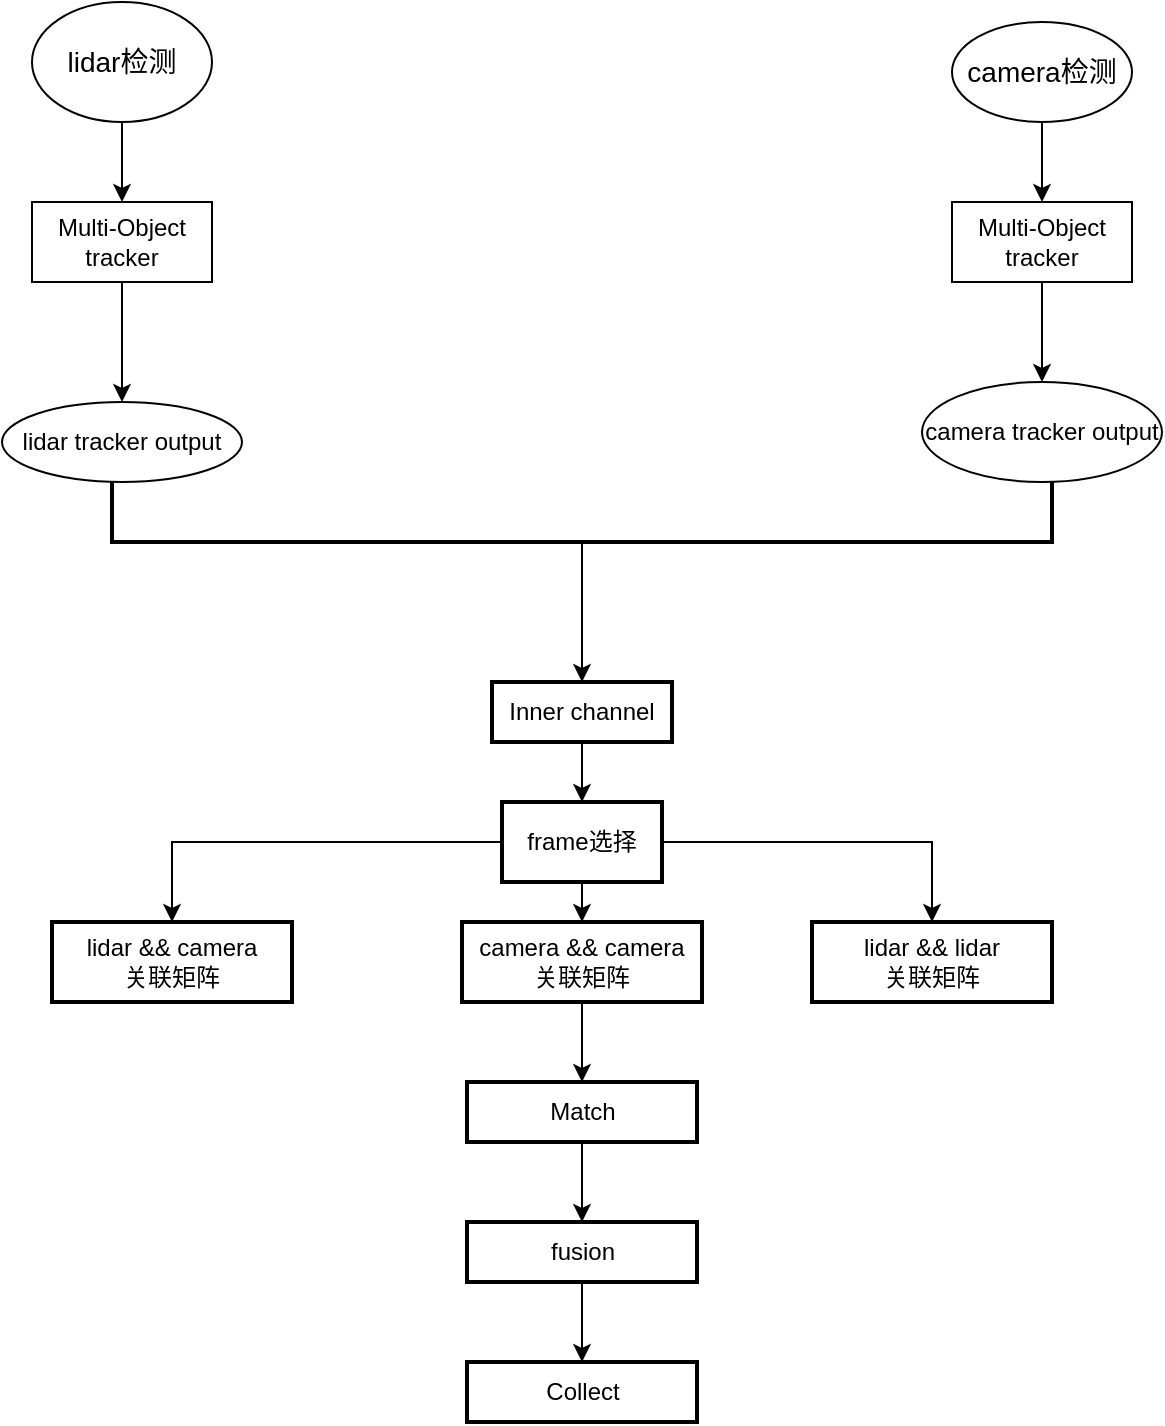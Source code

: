 <mxfile version="13.7.5" type="github">
  <diagram id="mShg33eiQVrl0S9j2x97" name="Page-1">
    <mxGraphModel dx="1497" dy="785" grid="1" gridSize="10" guides="1" tooltips="1" connect="1" arrows="1" fold="1" page="1" pageScale="1" pageWidth="827" pageHeight="1169" math="0" shadow="0">
      <root>
        <mxCell id="0" />
        <mxCell id="1" parent="0" />
        <mxCell id="uMJRY1DyqNiUwBxGbPGw-11" value="" style="edgeStyle=orthogonalEdgeStyle;rounded=0;orthogonalLoop=1;jettySize=auto;html=1;" edge="1" parent="1" source="uMJRY1DyqNiUwBxGbPGw-2" target="uMJRY1DyqNiUwBxGbPGw-10">
          <mxGeometry relative="1" as="geometry" />
        </mxCell>
        <mxCell id="uMJRY1DyqNiUwBxGbPGw-2" value="&lt;font style=&quot;font-size: 14px&quot;&gt;lidar检测&lt;/font&gt;" style="ellipse;whiteSpace=wrap;html=1;" vertex="1" parent="1">
          <mxGeometry x="160" y="90" width="90" height="60" as="geometry" />
        </mxCell>
        <mxCell id="uMJRY1DyqNiUwBxGbPGw-13" value="" style="edgeStyle=orthogonalEdgeStyle;rounded=0;orthogonalLoop=1;jettySize=auto;html=1;" edge="1" parent="1" source="uMJRY1DyqNiUwBxGbPGw-3" target="uMJRY1DyqNiUwBxGbPGw-12">
          <mxGeometry relative="1" as="geometry" />
        </mxCell>
        <mxCell id="uMJRY1DyqNiUwBxGbPGw-3" value="&lt;font style=&quot;font-size: 14px&quot;&gt;camera检测&lt;/font&gt;" style="ellipse;whiteSpace=wrap;html=1;" vertex="1" parent="1">
          <mxGeometry x="620" y="100" width="90" height="50" as="geometry" />
        </mxCell>
        <mxCell id="uMJRY1DyqNiUwBxGbPGw-17" value="" style="edgeStyle=orthogonalEdgeStyle;rounded=0;orthogonalLoop=1;jettySize=auto;html=1;" edge="1" parent="1" source="uMJRY1DyqNiUwBxGbPGw-10" target="uMJRY1DyqNiUwBxGbPGw-16">
          <mxGeometry relative="1" as="geometry" />
        </mxCell>
        <mxCell id="uMJRY1DyqNiUwBxGbPGw-10" value="Multi-Object tracker" style="whiteSpace=wrap;html=1;" vertex="1" parent="1">
          <mxGeometry x="160" y="190" width="90" height="40" as="geometry" />
        </mxCell>
        <mxCell id="uMJRY1DyqNiUwBxGbPGw-19" value="" style="edgeStyle=orthogonalEdgeStyle;rounded=0;orthogonalLoop=1;jettySize=auto;html=1;" edge="1" parent="1" source="uMJRY1DyqNiUwBxGbPGw-12" target="uMJRY1DyqNiUwBxGbPGw-18">
          <mxGeometry relative="1" as="geometry" />
        </mxCell>
        <mxCell id="uMJRY1DyqNiUwBxGbPGw-12" value="&lt;span&gt;Multi-Object tracker&lt;/span&gt;" style="whiteSpace=wrap;html=1;" vertex="1" parent="1">
          <mxGeometry x="620" y="190" width="90" height="40" as="geometry" />
        </mxCell>
        <mxCell id="uMJRY1DyqNiUwBxGbPGw-16" value="lidar tracker output" style="ellipse;whiteSpace=wrap;html=1;" vertex="1" parent="1">
          <mxGeometry x="145" y="290" width="120" height="40" as="geometry" />
        </mxCell>
        <mxCell id="uMJRY1DyqNiUwBxGbPGw-18" value="camera tracker output" style="ellipse;whiteSpace=wrap;html=1;" vertex="1" parent="1">
          <mxGeometry x="605" y="280" width="120" height="50" as="geometry" />
        </mxCell>
        <mxCell id="uMJRY1DyqNiUwBxGbPGw-22" value="" style="edgeStyle=orthogonalEdgeStyle;rounded=0;orthogonalLoop=1;jettySize=auto;html=1;" edge="1" parent="1" source="uMJRY1DyqNiUwBxGbPGw-20" target="uMJRY1DyqNiUwBxGbPGw-21">
          <mxGeometry relative="1" as="geometry" />
        </mxCell>
        <mxCell id="uMJRY1DyqNiUwBxGbPGw-20" value="" style="strokeWidth=2;html=1;shape=mxgraph.flowchart.annotation_1;align=left;pointerEvents=1;direction=north;" vertex="1" parent="1">
          <mxGeometry x="200" y="330" width="470" height="30" as="geometry" />
        </mxCell>
        <mxCell id="uMJRY1DyqNiUwBxGbPGw-26" value="" style="edgeStyle=orthogonalEdgeStyle;rounded=0;orthogonalLoop=1;jettySize=auto;html=1;" edge="1" parent="1" source="uMJRY1DyqNiUwBxGbPGw-21" target="uMJRY1DyqNiUwBxGbPGw-25">
          <mxGeometry relative="1" as="geometry" />
        </mxCell>
        <mxCell id="uMJRY1DyqNiUwBxGbPGw-21" value="Inner channel" style="whiteSpace=wrap;html=1;align=center;strokeWidth=2;" vertex="1" parent="1">
          <mxGeometry x="390" y="430" width="90" height="30" as="geometry" />
        </mxCell>
        <mxCell id="uMJRY1DyqNiUwBxGbPGw-31" value="" style="edgeStyle=orthogonalEdgeStyle;rounded=0;orthogonalLoop=1;jettySize=auto;html=1;" edge="1" parent="1" source="uMJRY1DyqNiUwBxGbPGw-25" target="uMJRY1DyqNiUwBxGbPGw-30">
          <mxGeometry relative="1" as="geometry" />
        </mxCell>
        <mxCell id="uMJRY1DyqNiUwBxGbPGw-33" value="" style="edgeStyle=orthogonalEdgeStyle;rounded=0;orthogonalLoop=1;jettySize=auto;html=1;" edge="1" parent="1" source="uMJRY1DyqNiUwBxGbPGw-25" target="uMJRY1DyqNiUwBxGbPGw-32">
          <mxGeometry relative="1" as="geometry" />
        </mxCell>
        <mxCell id="uMJRY1DyqNiUwBxGbPGw-35" value="" style="edgeStyle=orthogonalEdgeStyle;rounded=0;orthogonalLoop=1;jettySize=auto;html=1;" edge="1" parent="1" source="uMJRY1DyqNiUwBxGbPGw-25" target="uMJRY1DyqNiUwBxGbPGw-34">
          <mxGeometry relative="1" as="geometry" />
        </mxCell>
        <mxCell id="uMJRY1DyqNiUwBxGbPGw-25" value="frame选择" style="whiteSpace=wrap;html=1;strokeWidth=2;" vertex="1" parent="1">
          <mxGeometry x="395" y="490" width="80" height="40" as="geometry" />
        </mxCell>
        <mxCell id="uMJRY1DyqNiUwBxGbPGw-30" value="lidar &amp;amp;&amp;amp; lidar&lt;br&gt;关联矩阵" style="whiteSpace=wrap;html=1;strokeWidth=2;" vertex="1" parent="1">
          <mxGeometry x="550" y="550" width="120" height="40" as="geometry" />
        </mxCell>
        <mxCell id="uMJRY1DyqNiUwBxGbPGw-32" value="lidar &amp;amp;&amp;amp; camera&lt;br&gt;关联矩阵" style="whiteSpace=wrap;html=1;strokeWidth=2;" vertex="1" parent="1">
          <mxGeometry x="170" y="550" width="120" height="40" as="geometry" />
        </mxCell>
        <mxCell id="uMJRY1DyqNiUwBxGbPGw-37" value="" style="edgeStyle=orthogonalEdgeStyle;rounded=0;orthogonalLoop=1;jettySize=auto;html=1;" edge="1" parent="1" source="uMJRY1DyqNiUwBxGbPGw-34" target="uMJRY1DyqNiUwBxGbPGw-36">
          <mxGeometry relative="1" as="geometry" />
        </mxCell>
        <mxCell id="uMJRY1DyqNiUwBxGbPGw-34" value="camera &amp;amp;&amp;amp; camera&lt;br&gt;关联矩阵" style="whiteSpace=wrap;html=1;strokeWidth=2;" vertex="1" parent="1">
          <mxGeometry x="375" y="550" width="120" height="40" as="geometry" />
        </mxCell>
        <mxCell id="uMJRY1DyqNiUwBxGbPGw-39" value="" style="edgeStyle=orthogonalEdgeStyle;rounded=0;orthogonalLoop=1;jettySize=auto;html=1;" edge="1" parent="1" source="uMJRY1DyqNiUwBxGbPGw-36" target="uMJRY1DyqNiUwBxGbPGw-38">
          <mxGeometry relative="1" as="geometry" />
        </mxCell>
        <mxCell id="uMJRY1DyqNiUwBxGbPGw-36" value="Match" style="whiteSpace=wrap;html=1;strokeWidth=2;" vertex="1" parent="1">
          <mxGeometry x="377.5" y="630" width="115" height="30" as="geometry" />
        </mxCell>
        <mxCell id="uMJRY1DyqNiUwBxGbPGw-41" value="" style="edgeStyle=orthogonalEdgeStyle;rounded=0;orthogonalLoop=1;jettySize=auto;html=1;" edge="1" parent="1" source="uMJRY1DyqNiUwBxGbPGw-38" target="uMJRY1DyqNiUwBxGbPGw-40">
          <mxGeometry relative="1" as="geometry" />
        </mxCell>
        <mxCell id="uMJRY1DyqNiUwBxGbPGw-38" value="fusion" style="whiteSpace=wrap;html=1;strokeWidth=2;" vertex="1" parent="1">
          <mxGeometry x="377.5" y="700" width="115" height="30" as="geometry" />
        </mxCell>
        <mxCell id="uMJRY1DyqNiUwBxGbPGw-40" value="Collect" style="whiteSpace=wrap;html=1;strokeWidth=2;" vertex="1" parent="1">
          <mxGeometry x="377.5" y="770" width="115" height="30" as="geometry" />
        </mxCell>
      </root>
    </mxGraphModel>
  </diagram>
</mxfile>
